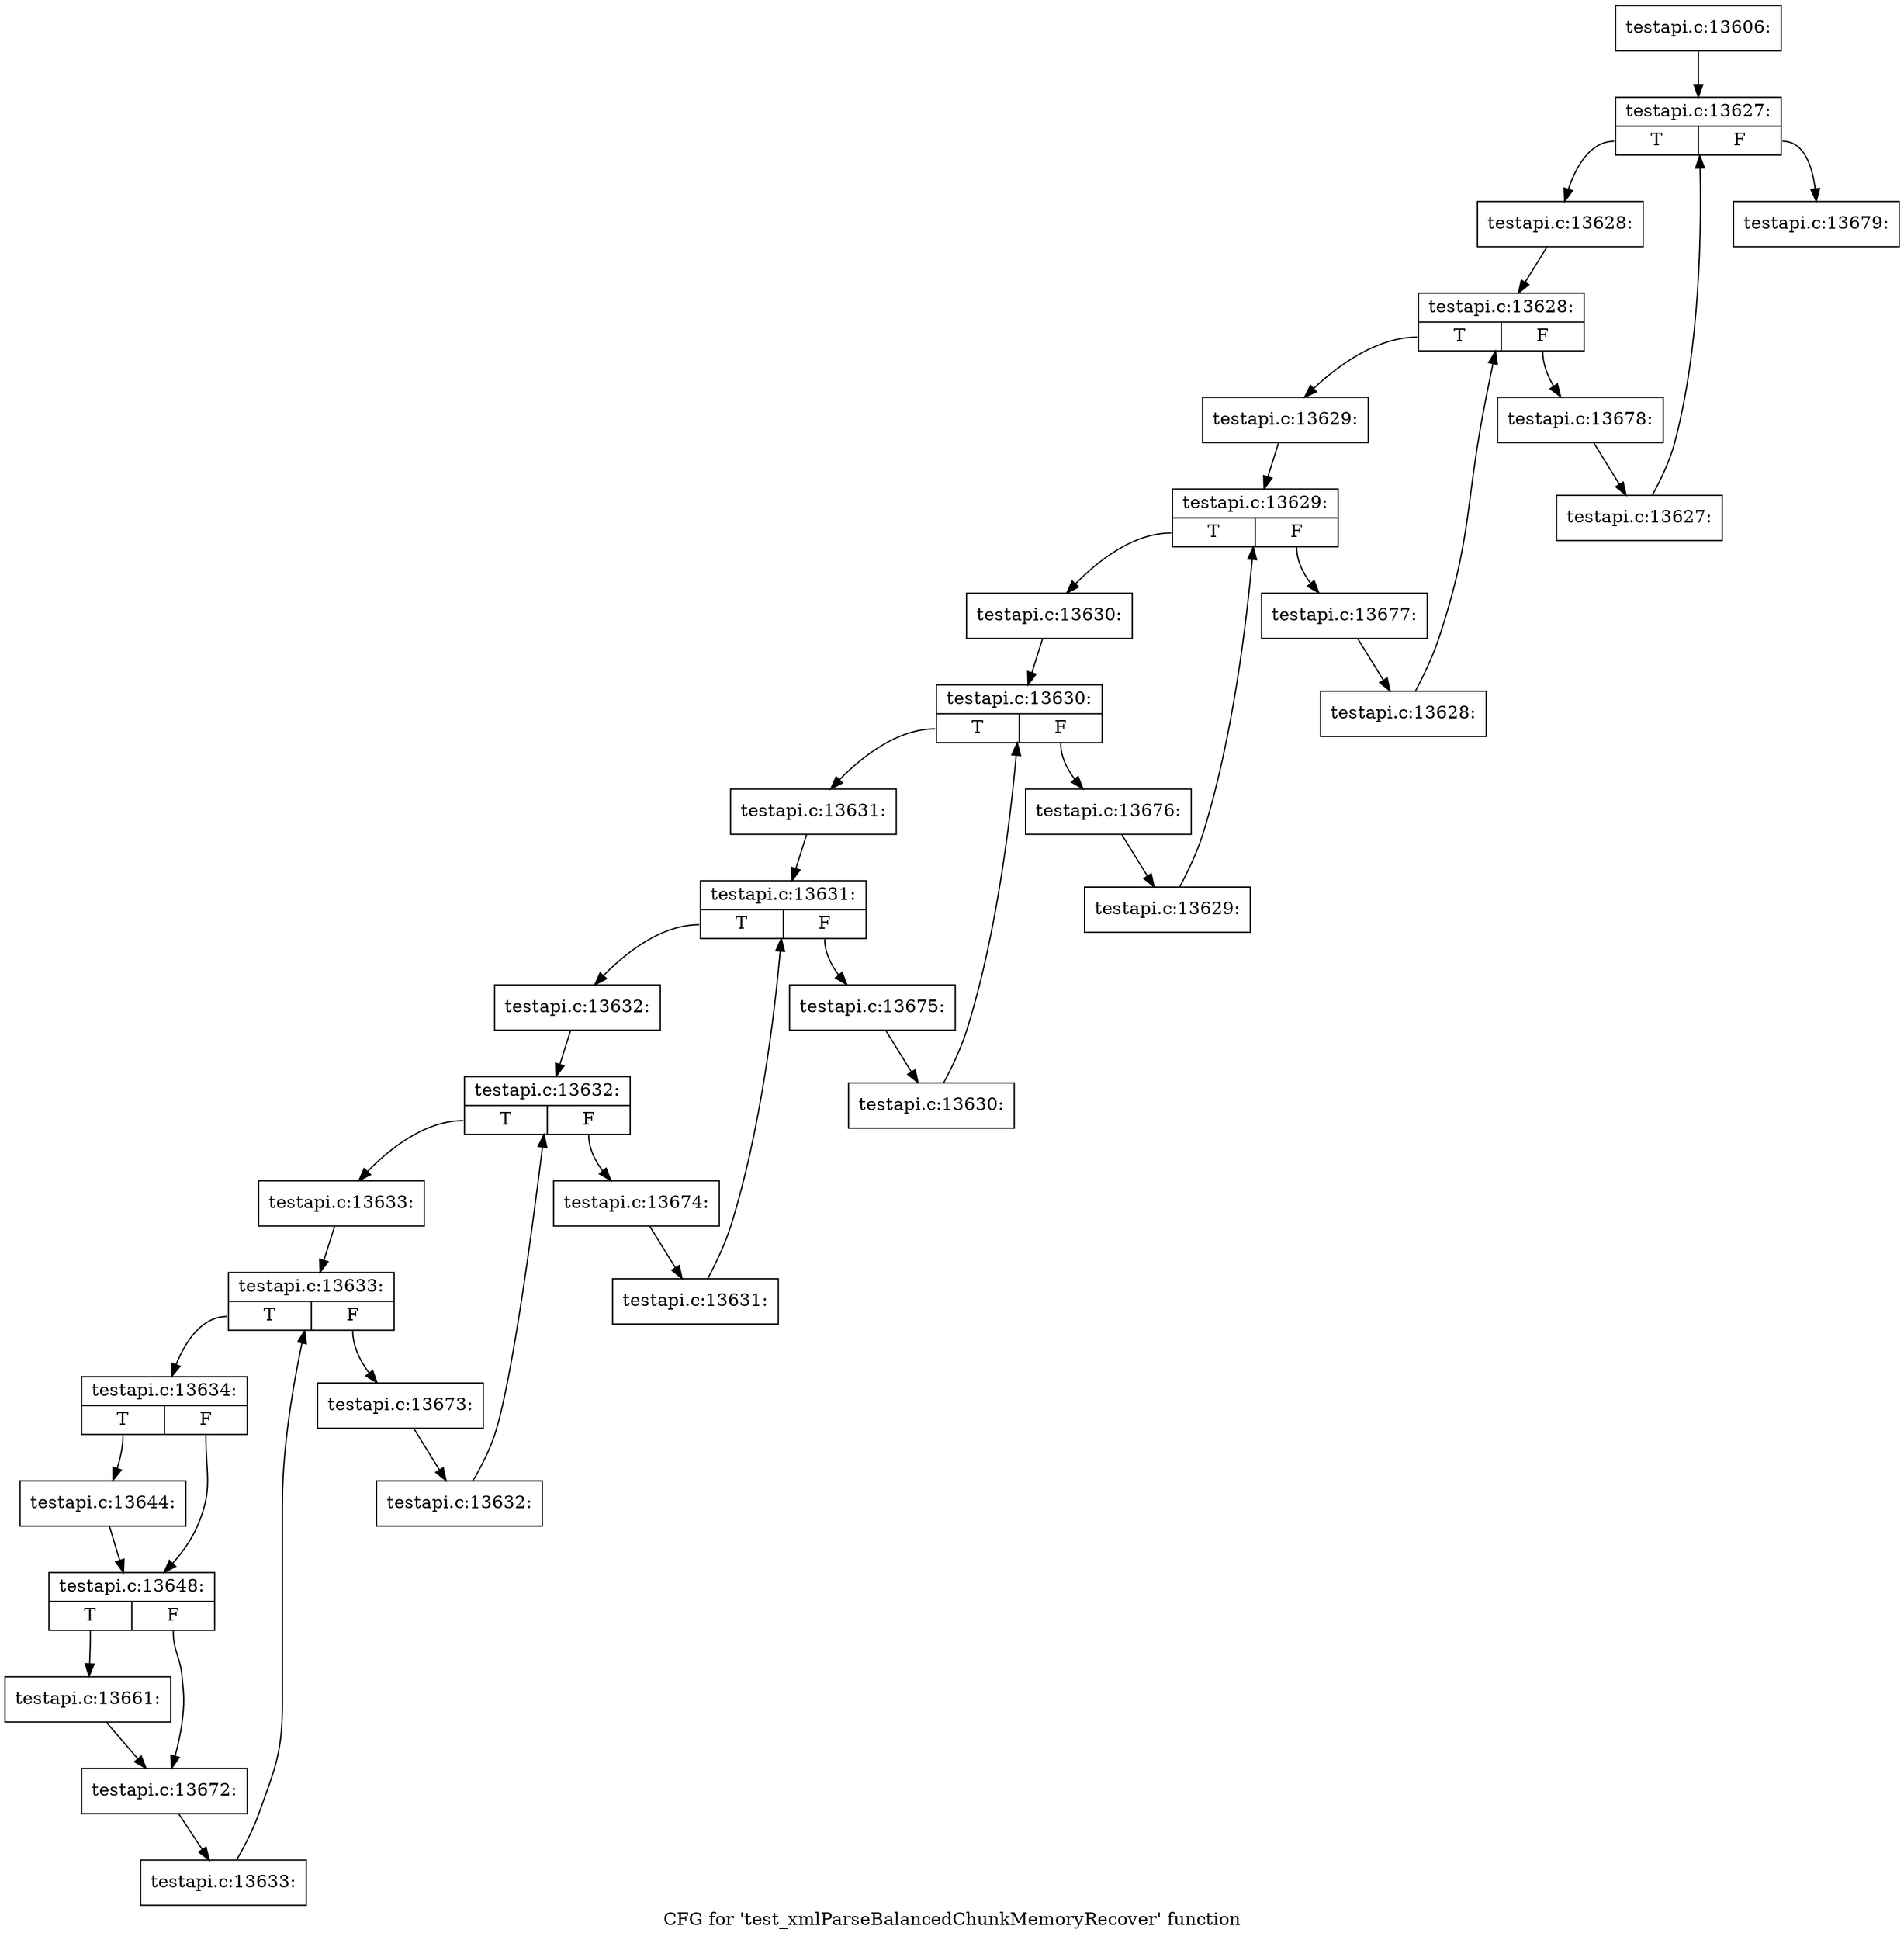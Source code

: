 digraph "CFG for 'test_xmlParseBalancedChunkMemoryRecover' function" {
	label="CFG for 'test_xmlParseBalancedChunkMemoryRecover' function";

	Node0x47d0270 [shape=record,label="{testapi.c:13606:}"];
	Node0x47d0270 -> Node0x47d87c0;
	Node0x47d87c0 [shape=record,label="{testapi.c:13627:|{<s0>T|<s1>F}}"];
	Node0x47d87c0:s0 -> Node0x47d8aa0;
	Node0x47d87c0:s1 -> Node0x47d8620;
	Node0x47d8aa0 [shape=record,label="{testapi.c:13628:}"];
	Node0x47d8aa0 -> Node0x47d8e90;
	Node0x47d8e90 [shape=record,label="{testapi.c:13628:|{<s0>T|<s1>F}}"];
	Node0x47d8e90:s0 -> Node0x47d9110;
	Node0x47d8e90:s1 -> Node0x47d8d70;
	Node0x47d9110 [shape=record,label="{testapi.c:13629:}"];
	Node0x47d9110 -> Node0x47d9500;
	Node0x47d9500 [shape=record,label="{testapi.c:13629:|{<s0>T|<s1>F}}"];
	Node0x47d9500:s0 -> Node0x47d9780;
	Node0x47d9500:s1 -> Node0x47d93e0;
	Node0x47d9780 [shape=record,label="{testapi.c:13630:}"];
	Node0x47d9780 -> Node0x47d9b70;
	Node0x47d9b70 [shape=record,label="{testapi.c:13630:|{<s0>T|<s1>F}}"];
	Node0x47d9b70:s0 -> Node0x47d9df0;
	Node0x47d9b70:s1 -> Node0x47d9a50;
	Node0x47d9df0 [shape=record,label="{testapi.c:13631:}"];
	Node0x47d9df0 -> Node0x47da1e0;
	Node0x47da1e0 [shape=record,label="{testapi.c:13631:|{<s0>T|<s1>F}}"];
	Node0x47da1e0:s0 -> Node0x47da5f0;
	Node0x47da1e0:s1 -> Node0x47da0c0;
	Node0x47da5f0 [shape=record,label="{testapi.c:13632:}"];
	Node0x47da5f0 -> Node0x47da9e0;
	Node0x47da9e0 [shape=record,label="{testapi.c:13632:|{<s0>T|<s1>F}}"];
	Node0x47da9e0:s0 -> Node0x47dac60;
	Node0x47da9e0:s1 -> Node0x47da8c0;
	Node0x47dac60 [shape=record,label="{testapi.c:13633:}"];
	Node0x47dac60 -> Node0x47db050;
	Node0x47db050 [shape=record,label="{testapi.c:13633:|{<s0>T|<s1>F}}"];
	Node0x47db050:s0 -> Node0x47db2d0;
	Node0x47db050:s1 -> Node0x47daf30;
	Node0x47db2d0 [shape=record,label="{testapi.c:13634:|{<s0>T|<s1>F}}"];
	Node0x47db2d0:s0 -> Node0x47dc7c0;
	Node0x47db2d0:s1 -> Node0x47dc810;
	Node0x47dc7c0 [shape=record,label="{testapi.c:13644:}"];
	Node0x47dc7c0 -> Node0x47dc810;
	Node0x47dc810 [shape=record,label="{testapi.c:13648:|{<s0>T|<s1>F}}"];
	Node0x47dc810:s0 -> Node0x47dd710;
	Node0x47dc810:s1 -> Node0x47defe0;
	Node0x47dd710 [shape=record,label="{testapi.c:13661:}"];
	Node0x47dd710 -> Node0x47defe0;
	Node0x47defe0 [shape=record,label="{testapi.c:13672:}"];
	Node0x47defe0 -> Node0x47db240;
	Node0x47db240 [shape=record,label="{testapi.c:13633:}"];
	Node0x47db240 -> Node0x47db050;
	Node0x47daf30 [shape=record,label="{testapi.c:13673:}"];
	Node0x47daf30 -> Node0x47dabd0;
	Node0x47dabd0 [shape=record,label="{testapi.c:13632:}"];
	Node0x47dabd0 -> Node0x47da9e0;
	Node0x47da8c0 [shape=record,label="{testapi.c:13674:}"];
	Node0x47da8c0 -> Node0x47da560;
	Node0x47da560 [shape=record,label="{testapi.c:13631:}"];
	Node0x47da560 -> Node0x47da1e0;
	Node0x47da0c0 [shape=record,label="{testapi.c:13675:}"];
	Node0x47da0c0 -> Node0x47d9d60;
	Node0x47d9d60 [shape=record,label="{testapi.c:13630:}"];
	Node0x47d9d60 -> Node0x47d9b70;
	Node0x47d9a50 [shape=record,label="{testapi.c:13676:}"];
	Node0x47d9a50 -> Node0x47d96f0;
	Node0x47d96f0 [shape=record,label="{testapi.c:13629:}"];
	Node0x47d96f0 -> Node0x47d9500;
	Node0x47d93e0 [shape=record,label="{testapi.c:13677:}"];
	Node0x47d93e0 -> Node0x47d9080;
	Node0x47d9080 [shape=record,label="{testapi.c:13628:}"];
	Node0x47d9080 -> Node0x47d8e90;
	Node0x47d8d70 [shape=record,label="{testapi.c:13678:}"];
	Node0x47d8d70 -> Node0x47d8a10;
	Node0x47d8a10 [shape=record,label="{testapi.c:13627:}"];
	Node0x47d8a10 -> Node0x47d87c0;
	Node0x47d8620 [shape=record,label="{testapi.c:13679:}"];
}

